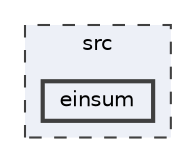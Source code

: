 digraph "/home/runner/work/machine-learning-compilers/machine-learning-compilers/src/einsum"
{
 // LATEX_PDF_SIZE
  bgcolor="transparent";
  edge [fontname=Helvetica,fontsize=10,labelfontname=Helvetica,labelfontsize=10];
  node [fontname=Helvetica,fontsize=10,shape=box,height=0.2,width=0.4];
  compound=true
  subgraph clusterdir_68267d1309a1af8e8297ef4c3efbcdba {
    graph [ bgcolor="#edf0f7", pencolor="grey25", label="src", fontname=Helvetica,fontsize=10 style="filled,dashed", URL="dir_68267d1309a1af8e8297ef4c3efbcdba.html",tooltip=""]
  dir_49bd06b273f8b97000e1d37d6c1565a8 [label="einsum", fillcolor="#edf0f7", color="grey25", style="filled,bold", URL="dir_49bd06b273f8b97000e1d37d6c1565a8.html",tooltip=""];
  }
}

